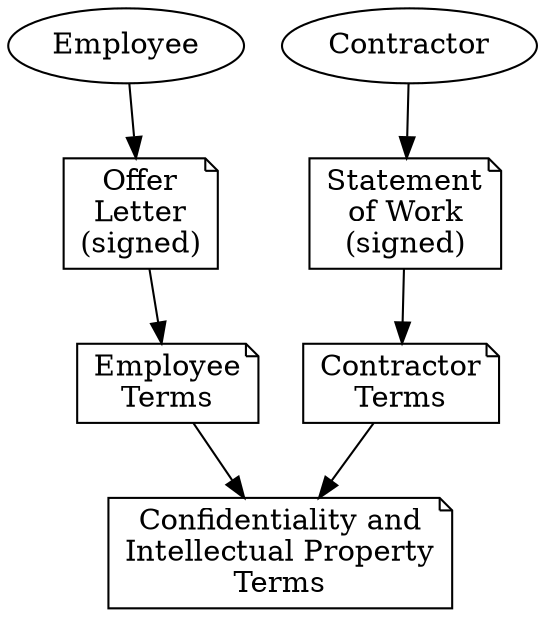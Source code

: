 digraph {
  Employee;
  Contractor;
  OfferLetter[label="Offer\nLetter\n(signed)",shape=note];
  SOW[label="Statement\nof Work\n(signed)",shape=note];
  EmployeeTerms[label="Employee\nTerms",shape=note];
  ContractorTerms[label="Contractor\nTerms",shape=note];
  CIP[label="Confidentiality and\nIntellectual Property\nTerms",shape=note];
  Employee -> OfferLetter -> EmployeeTerms -> CIP;
  Contractor -> SOW -> ContractorTerms -> CIP;
}
